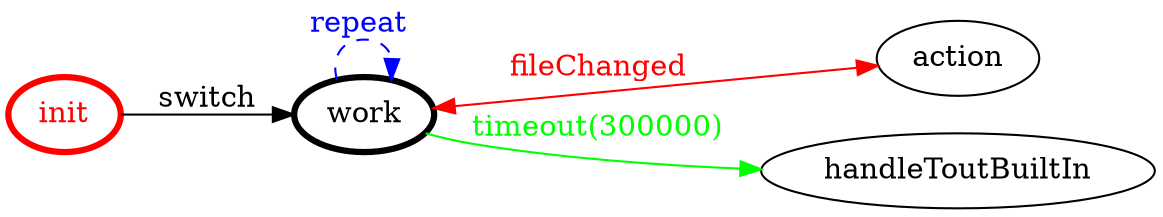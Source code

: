 /*
*
* A GraphViz DOT FSM description 
* Please use a GraphViz visualizer (like http://www.webgraphviz.com)
*  
*/

digraph finite_state_machine {
	rankdir=LR
	size="8,5"
	
	init [ color = red ][ fontcolor = red ][ penwidth = 3 ]
	work [ color = black ][ fontcolor = black ][ penwidth = 3 ]
	
	work -> action [ label = "fileChanged" ][ color = red ][ fontcolor = red ][ dir = both ]
	work -> handleToutBuiltIn [ label = "timeout(300000)" ][ color = green ][ fontcolor = green ]
	work -> work [ label = "repeat "][ style = dashed ][ color = blue ][ fontcolor = blue ]
	init -> work [ label = "switch" ][ color = black ][ fontcolor = black ]
}
